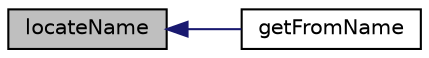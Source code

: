 digraph "locateName"
{
  edge [fontname="Helvetica",fontsize="10",labelfontname="Helvetica",labelfontsize="10"];
  node [fontname="Helvetica",fontsize="10",shape=record];
  rankdir="LR";
  Node12 [label="locateName",height=0.2,width=0.4,color="black", fillcolor="grey75", style="filled", fontcolor="black"];
  Node12 -> Node13 [dir="back",color="midnightblue",fontsize="10",style="solid",fontname="Helvetica"];
  Node13 [label="getFromName",height=0.2,width=0.4,color="black", fillcolor="white", style="filled",URL="$class_p_h_p_excel___shared___zip_archive.html#a328778d353cbbc2d94cc3957de875e3f"];
}
